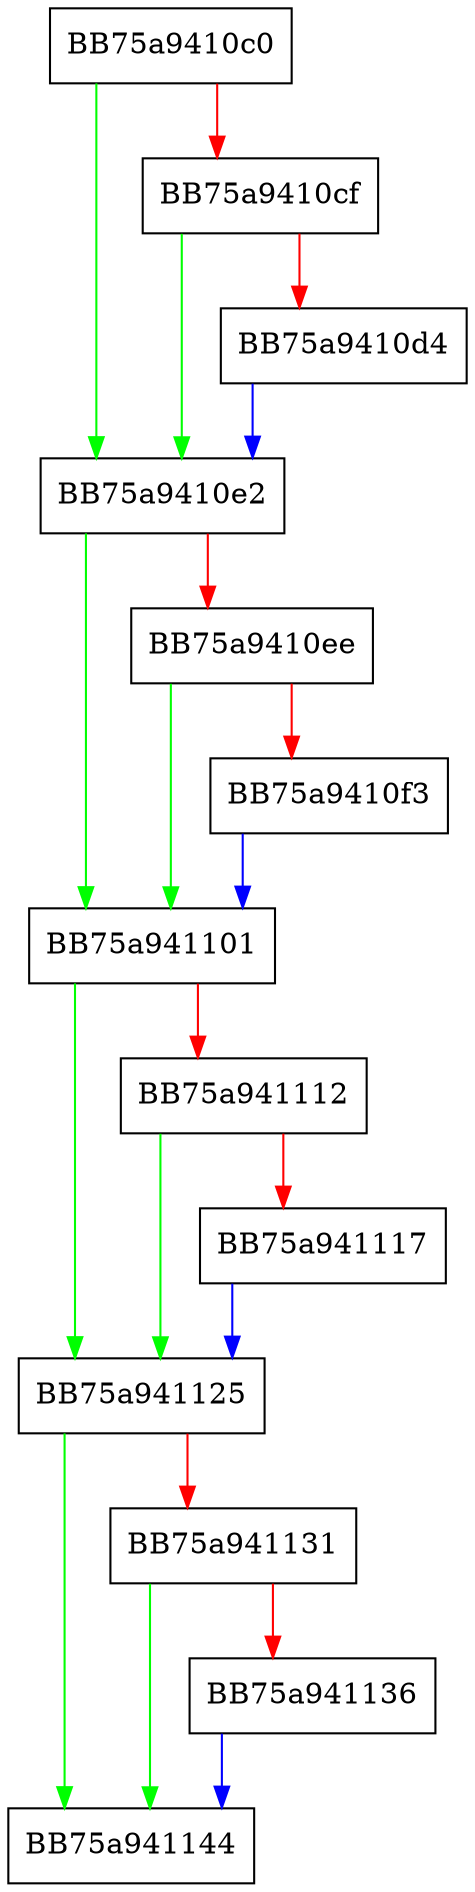 digraph get_cfi_statistics {
  node [shape="box"];
  graph [splines=ortho];
  BB75a9410c0 -> BB75a9410e2 [color="green"];
  BB75a9410c0 -> BB75a9410cf [color="red"];
  BB75a9410cf -> BB75a9410e2 [color="green"];
  BB75a9410cf -> BB75a9410d4 [color="red"];
  BB75a9410d4 -> BB75a9410e2 [color="blue"];
  BB75a9410e2 -> BB75a941101 [color="green"];
  BB75a9410e2 -> BB75a9410ee [color="red"];
  BB75a9410ee -> BB75a941101 [color="green"];
  BB75a9410ee -> BB75a9410f3 [color="red"];
  BB75a9410f3 -> BB75a941101 [color="blue"];
  BB75a941101 -> BB75a941125 [color="green"];
  BB75a941101 -> BB75a941112 [color="red"];
  BB75a941112 -> BB75a941125 [color="green"];
  BB75a941112 -> BB75a941117 [color="red"];
  BB75a941117 -> BB75a941125 [color="blue"];
  BB75a941125 -> BB75a941144 [color="green"];
  BB75a941125 -> BB75a941131 [color="red"];
  BB75a941131 -> BB75a941144 [color="green"];
  BB75a941131 -> BB75a941136 [color="red"];
  BB75a941136 -> BB75a941144 [color="blue"];
}
